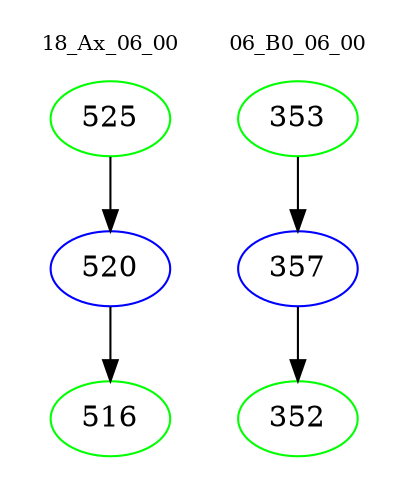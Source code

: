 digraph{
subgraph cluster_0 {
color = white
label = "18_Ax_06_00";
fontsize=10;
T0_525 [label="525", color="green"]
T0_525 -> T0_520 [color="black"]
T0_520 [label="520", color="blue"]
T0_520 -> T0_516 [color="black"]
T0_516 [label="516", color="green"]
}
subgraph cluster_1 {
color = white
label = "06_B0_06_00";
fontsize=10;
T1_353 [label="353", color="green"]
T1_353 -> T1_357 [color="black"]
T1_357 [label="357", color="blue"]
T1_357 -> T1_352 [color="black"]
T1_352 [label="352", color="green"]
}
}
